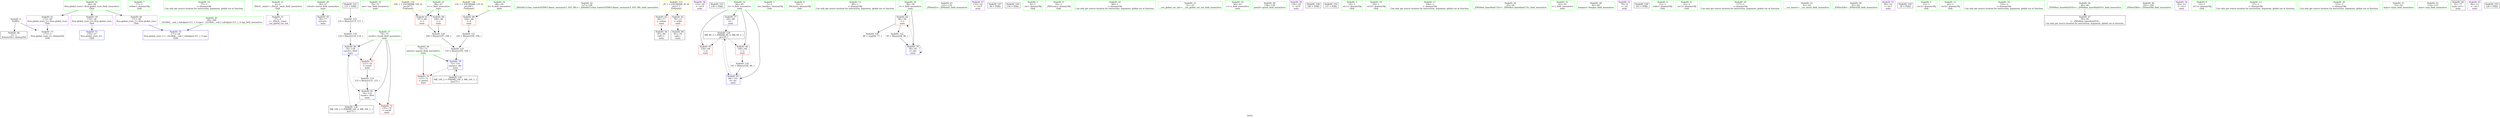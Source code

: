 digraph "SVFG" {
	label="SVFG";

	Node0x5586bac33b10 [shape=record,color=grey,label="{NodeID: 0\nNullPtr}"];
	Node0x5586bac33b10 -> Node0x5586bac47290[style=solid];
	Node0x5586bac33b10 -> Node0x5586bac49b90[style=solid];
	Node0x5586bac450a0 [shape=record,color=green,label="{NodeID: 7\n17\<--1\nstdout\<--dummyObj\nGlob }"];
	Node0x5586bac454d0 [shape=record,color=green,label="{NodeID: 14\n77\<--1\n\<--dummyObj\nCan only get source location for instruction, argument, global var or function.}"];
	Node0x5586bac45b70 [shape=record,color=green,label="{NodeID: 21\n4\<--6\n_ZStL8__ioinit\<--_ZStL8__ioinit_field_insensitive\nGlob }"];
	Node0x5586bac45b70 -> Node0x5586bac48720[style=solid];
	Node0x5586bac46270 [shape=record,color=green,label="{NodeID: 28\n56\<--57\nretval\<--retval_field_insensitive\nmain\n}"];
	Node0x5586bac46270 -> Node0x5586bac49c90[style=solid];
	Node0x5586bac4c460 [shape=record,color=grey,label="{NodeID: 118\n118 = Binary(116, 119, )\n}"];
	Node0x5586bac4c460 -> Node0x5586bac49fd0[style=solid];
	Node0x5586bac46820 [shape=record,color=green,label="{NodeID: 35\n70\<--71\nans\<--ans_field_insensitive\nmain\n}"];
	Node0x5586bac4cee0 [shape=record,color=grey,label="{NodeID: 125\n110 = Binary(105, 109, )\n}"];
	Node0x5586bac4cee0 -> Node0x5586bac49f00[style=solid];
	Node0x5586bac46e90 [shape=record,color=green,label="{NodeID: 42\n127\<--128\n_ZStlsISt11char_traitsIcEERSt13basic_ostreamIcT_ES5_PKc\<--_ZStlsISt11char_traitsIcEERSt13basic_ostreamIcT_ES5_PKc_field_insensitive\n}"];
	Node0x5586bac48580 [shape=record,color=black,label="{NodeID: 49\n81\<--78\ncall\<--\nmain\n}"];
	Node0x5586bac48b30 [shape=record,color=purple,label="{NodeID: 56\n125\<--20\n\<--.str.4\nmain\n}"];
	Node0x5586bac49170 [shape=record,color=red,label="{NodeID: 63\n84\<--17\n\<--stdout\nmain\n}"];
	Node0x5586bac49170 -> Node0x5586bac48650[style=solid];
	Node0x5586bac575d0 [shape=record,color=black,label="{NodeID: 153\n130 = PHI()\n}"];
	Node0x5586bac49720 [shape=record,color=red,label="{NodeID: 70\n112\<--72\n\<--param\nmain\n}"];
	Node0x5586bac49d60 [shape=record,color=blue,label="{NodeID: 77\n64\<--89\nii\<--\nmain\n}"];
	Node0x5586bac49d60 -> Node0x5586bac50340[style=dashed];
	Node0x5586bac339f0 [shape=record,color=green,label="{NodeID: 1\n7\<--1\n__dso_handle\<--dummyObj\nGlob }"];
	Node0x5586bac45130 [shape=record,color=green,label="{NodeID: 8\n18\<--1\n_ZSt3cin\<--dummyObj\nGlob }"];
	Node0x5586bac455a0 [shape=record,color=green,label="{NodeID: 15\n89\<--1\n\<--dummyObj\nCan only get source location for instruction, argument, global var or function.}"];
	Node0x5586bac45c70 [shape=record,color=green,label="{NodeID: 22\n26\<--30\nllvm.global_ctors\<--llvm.global_ctors_field_insensitive\nGlob }"];
	Node0x5586bac45c70 -> Node0x5586bac48da0[style=solid];
	Node0x5586bac45c70 -> Node0x5586bac48ea0[style=solid];
	Node0x5586bac45c70 -> Node0x5586bac48fa0[style=solid];
	Node0x5586bac46340 [shape=record,color=green,label="{NodeID: 29\n58\<--59\nt\<--t_field_insensitive\nmain\n}"];
	Node0x5586bac46340 -> Node0x5586bac49240[style=solid];
	Node0x5586bac46340 -> Node0x5586bac49e30[style=solid];
	Node0x5586bac4c5e0 [shape=record,color=grey,label="{NodeID: 119\n122 = Binary(121, 123, )\n}"];
	Node0x5586bac4c5e0 -> Node0x5586bac4a0a0[style=solid];
	Node0x5586bac468f0 [shape=record,color=green,label="{NodeID: 36\n72\<--73\nparam\<--param_field_insensitive\nmain\n}"];
	Node0x5586bac468f0 -> Node0x5586bac49720[style=solid];
	Node0x5586bac468f0 -> Node0x5586bac49f00[style=solid];
	Node0x5586bac4d060 [shape=record,color=grey,label="{NodeID: 126\n98 = cmp(94, 77, )\n}"];
	Node0x5586bac46f90 [shape=record,color=green,label="{NodeID: 43\n131\<--132\n_ZNSolsEi\<--_ZNSolsEi_field_insensitive\n}"];
	Node0x5586bac48650 [shape=record,color=black,label="{NodeID: 50\n87\<--84\ncall1\<--\nmain\n}"];
	Node0x5586bac48c00 [shape=record,color=purple,label="{NodeID: 57\n133\<--22\n\<--.str.5\nmain\n}"];
	Node0x5586baa96aa0 [shape=record,color=black,label="{NodeID: 147\n90 = PHI()\n}"];
	Node0x5586bac49240 [shape=record,color=red,label="{NodeID: 64\n94\<--58\n\<--t\nmain\n}"];
	Node0x5586bac49240 -> Node0x5586bac4ca60[style=solid];
	Node0x5586bac49240 -> Node0x5586bac4d060[style=solid];
	Node0x5586bac576d0 [shape=record,color=black,label="{NodeID: 154\n134 = PHI()\n}"];
	Node0x5586bac497f0 [shape=record,color=red,label="{NodeID: 71\n121\<--74\n\<--result\nmain\n}"];
	Node0x5586bac497f0 -> Node0x5586bac4c5e0[style=solid];
	Node0x5586bac49e30 [shape=record,color=blue,label="{NodeID: 78\n58\<--95\nt\<--dec\nmain\n}"];
	Node0x5586bac49e30 -> Node0x5586bac49240[style=dashed];
	Node0x5586bac49e30 -> Node0x5586bac49e30[style=dashed];
	Node0x5586bac44620 [shape=record,color=green,label="{NodeID: 2\n8\<--1\n.str\<--dummyObj\nGlob }"];
	Node0x5586bac451c0 [shape=record,color=green,label="{NodeID: 9\n19\<--1\n_ZSt4cout\<--dummyObj\nGlob }"];
	Node0x5586bac45670 [shape=record,color=green,label="{NodeID: 16\n96\<--1\n\<--dummyObj\nCan only get source location for instruction, argument, global var or function.}"];
	Node0x5586bac45d70 [shape=record,color=green,label="{NodeID: 23\n31\<--32\n__cxx_global_var_init\<--__cxx_global_var_init_field_insensitive\n}"];
	Node0x5586bac46410 [shape=record,color=green,label="{NodeID: 30\n60\<--61\nn\<--n_field_insensitive\nmain\n}"];
	Node0x5586bac4c760 [shape=record,color=grey,label="{NodeID: 120\n109 = Binary(107, 108, )\n}"];
	Node0x5586bac4c760 -> Node0x5586bac4cee0[style=solid];
	Node0x5586bac469c0 [shape=record,color=green,label="{NodeID: 37\n74\<--75\nresult\<--result_field_insensitive\nmain\n}"];
	Node0x5586bac469c0 -> Node0x5586bac497f0[style=solid];
	Node0x5586bac469c0 -> Node0x5586bac498c0[style=solid];
	Node0x5586bac469c0 -> Node0x5586bac49fd0[style=solid];
	Node0x5586bac469c0 -> Node0x5586bac4a0a0[style=solid];
	Node0x5586bac47090 [shape=record,color=green,label="{NodeID: 44\n138\<--139\nprintf\<--printf_field_insensitive\n}"];
	Node0x5586bac48720 [shape=record,color=purple,label="{NodeID: 51\n37\<--4\n\<--_ZStL8__ioinit\n__cxx_global_var_init\n}"];
	Node0x5586bac48cd0 [shape=record,color=purple,label="{NodeID: 58\n136\<--24\n\<--.str.6\nmain\n}"];
	Node0x5586bac566c0 [shape=record,color=black,label="{NodeID: 148\n100 = PHI()\n}"];
	Node0x5586bac49310 [shape=record,color=red,label="{NodeID: 65\n129\<--64\n\<--ii\nmain\n}"];
	Node0x5586bac577a0 [shape=record,color=black,label="{NodeID: 155\n137 = PHI()\n}"];
	Node0x5586bac498c0 [shape=record,color=red,label="{NodeID: 72\n135\<--74\n\<--result\nmain\n}"];
	Node0x5586bac49f00 [shape=record,color=blue,label="{NodeID: 79\n72\<--110\nparam\<--div\nmain\n}"];
	Node0x5586bac49f00 -> Node0x5586bac49720[style=dashed];
	Node0x5586bac49f00 -> Node0x5586bac50840[style=dashed];
	Node0x5586bac446b0 [shape=record,color=green,label="{NodeID: 3\n10\<--1\n.str.1\<--dummyObj\nGlob }"];
	Node0x5586bac45250 [shape=record,color=green,label="{NodeID: 10\n20\<--1\n.str.4\<--dummyObj\nGlob }"];
	Node0x5586bac45770 [shape=record,color=green,label="{NodeID: 17\n106\<--1\n\<--dummyObj\nCan only get source location for instruction, argument, global var or function.}"];
	Node0x5586bac45e70 [shape=record,color=green,label="{NodeID: 24\n35\<--36\n_ZNSt8ios_base4InitC1Ev\<--_ZNSt8ios_base4InitC1Ev_field_insensitive\n}"];
	Node0x5586bac464e0 [shape=record,color=green,label="{NodeID: 31\n62\<--63\ni\<--i_field_insensitive\nmain\n}"];
	Node0x5586bac4c8e0 [shape=record,color=grey,label="{NodeID: 121\n105 = Binary(104, 106, )\n}"];
	Node0x5586bac4c8e0 -> Node0x5586bac4cee0[style=solid];
	Node0x5586bac46a90 [shape=record,color=green,label="{NodeID: 38\n82\<--83\nfreopen\<--freopen_field_insensitive\n}"];
	Node0x5586bac50340 [shape=record,color=black,label="{NodeID: 128\nMR_8V_3 = PHI(MR_8V_4, MR_8V_2, )\npts\{65 \}\n}"];
	Node0x5586bac50340 -> Node0x5586bac49310[style=dashed];
	Node0x5586bac50340 -> Node0x5586bac493e0[style=dashed];
	Node0x5586bac50340 -> Node0x5586bac4a170[style=dashed];
	Node0x5586bac47190 [shape=record,color=green,label="{NodeID: 45\n28\<--166\n_GLOBAL__sub_I_rahuljain1311_1_0.cpp\<--_GLOBAL__sub_I_rahuljain1311_1_0.cpp_field_insensitive\n}"];
	Node0x5586bac47190 -> Node0x5586bac49a90[style=solid];
	Node0x5586bac52000 [shape=record,color=yellow,style=double,label="{NodeID: 135\n10V_1 = ENCHI(MR_10V_0)\npts\{67 \}\nFun[main]}"];
	Node0x5586bac52000 -> Node0x5586bac494b0[style=dashed];
	Node0x5586bac52000 -> Node0x5586bac49580[style=dashed];
	Node0x5586bac487f0 [shape=record,color=purple,label="{NodeID: 52\n79\<--8\n\<--.str\nmain\n}"];
	Node0x5586bac48da0 [shape=record,color=purple,label="{NodeID: 59\n170\<--26\nllvm.global_ctors_0\<--llvm.global_ctors\nGlob }"];
	Node0x5586bac48da0 -> Node0x5586bac49990[style=solid];
	Node0x5586bac56820 [shape=record,color=black,label="{NodeID: 149\n103 = PHI()\n}"];
	Node0x5586bac493e0 [shape=record,color=red,label="{NodeID: 66\n140\<--64\n\<--ii\nmain\n}"];
	Node0x5586bac493e0 -> Node0x5586bac4cd60[style=solid];
	Node0x5586bac49990 [shape=record,color=blue,label="{NodeID: 73\n170\<--27\nllvm.global_ctors_0\<--\nGlob }"];
	Node0x5586bac49fd0 [shape=record,color=blue,label="{NodeID: 80\n74\<--118\nresult\<--div8\nmain\n}"];
	Node0x5586bac49fd0 -> Node0x5586bac497f0[style=dashed];
	Node0x5586bac49fd0 -> Node0x5586bac4a0a0[style=dashed];
	Node0x5586bac44740 [shape=record,color=green,label="{NodeID: 4\n12\<--1\nstdin\<--dummyObj\nGlob }"];
	Node0x5586bac452e0 [shape=record,color=green,label="{NodeID: 11\n22\<--1\n.str.5\<--dummyObj\nGlob }"];
	Node0x5586bac45870 [shape=record,color=green,label="{NodeID: 18\n117\<--1\n\<--dummyObj\nCan only get source location for instruction, argument, global var or function.}"];
	Node0x5586bac45f70 [shape=record,color=green,label="{NodeID: 25\n41\<--42\n__cxa_atexit\<--__cxa_atexit_field_insensitive\n}"];
	Node0x5586bac465b0 [shape=record,color=green,label="{NodeID: 32\n64\<--65\nii\<--ii_field_insensitive\nmain\n}"];
	Node0x5586bac465b0 -> Node0x5586bac49310[style=solid];
	Node0x5586bac465b0 -> Node0x5586bac493e0[style=solid];
	Node0x5586bac465b0 -> Node0x5586bac49d60[style=solid];
	Node0x5586bac465b0 -> Node0x5586bac4a170[style=solid];
	Node0x5586bac4ca60 [shape=record,color=grey,label="{NodeID: 122\n95 = Binary(94, 96, )\n}"];
	Node0x5586bac4ca60 -> Node0x5586bac49e30[style=solid];
	Node0x5586bac46b90 [shape=record,color=green,label="{NodeID: 39\n91\<--92\n_ZNSirsERi\<--_ZNSirsERi_field_insensitive\n}"];
	Node0x5586bac50840 [shape=record,color=black,label="{NodeID: 129\nMR_14V_2 = PHI(MR_14V_3, MR_14V_1, )\npts\{73 \}\n}"];
	Node0x5586bac50840 -> Node0x5586bac49f00[style=dashed];
	Node0x5586bac47290 [shape=record,color=black,label="{NodeID: 46\n2\<--3\ndummyVal\<--dummyVal\n}"];
	Node0x5586bac520e0 [shape=record,color=yellow,style=double,label="{NodeID: 136\n12V_1 = ENCHI(MR_12V_0)\npts\{69 \}\nFun[main]}"];
	Node0x5586bac520e0 -> Node0x5586bac49650[style=dashed];
	Node0x5586bac488c0 [shape=record,color=purple,label="{NodeID: 53\n80\<--10\n\<--.str.1\nmain\n}"];
	Node0x5586bac48ea0 [shape=record,color=purple,label="{NodeID: 60\n171\<--26\nllvm.global_ctors_1\<--llvm.global_ctors\nGlob }"];
	Node0x5586bac48ea0 -> Node0x5586bac49a90[style=solid];
	Node0x5586bac572d0 [shape=record,color=black,label="{NodeID: 150\n38 = PHI()\n}"];
	Node0x5586bac494b0 [shape=record,color=red,label="{NodeID: 67\n107\<--66\n\<--v\nmain\n}"];
	Node0x5586bac494b0 -> Node0x5586bac4c760[style=solid];
	Node0x5586bac49a90 [shape=record,color=blue,label="{NodeID: 74\n171\<--28\nllvm.global_ctors_1\<--_GLOBAL__sub_I_rahuljain1311_1_0.cpp\nGlob }"];
	Node0x5586bac4a0a0 [shape=record,color=blue,label="{NodeID: 81\n74\<--122\nresult\<--div9\nmain\n}"];
	Node0x5586bac4a0a0 -> Node0x5586bac498c0[style=dashed];
	Node0x5586bac4a0a0 -> Node0x5586bac50d40[style=dashed];
	Node0x5586bac447d0 [shape=record,color=green,label="{NodeID: 5\n13\<--1\n.str.2\<--dummyObj\nGlob }"];
	Node0x5586bac45370 [shape=record,color=green,label="{NodeID: 12\n24\<--1\n.str.6\<--dummyObj\nGlob }"];
	Node0x5586bac45970 [shape=record,color=green,label="{NodeID: 19\n119\<--1\n\<--dummyObj\nCan only get source location for instruction, argument, global var or function.}"];
	Node0x5586bac46070 [shape=record,color=green,label="{NodeID: 26\n40\<--46\n_ZNSt8ios_base4InitD1Ev\<--_ZNSt8ios_base4InitD1Ev_field_insensitive\n}"];
	Node0x5586bac46070 -> Node0x5586bac47390[style=solid];
	Node0x5586bac46680 [shape=record,color=green,label="{NodeID: 33\n66\<--67\nv\<--v_field_insensitive\nmain\n}"];
	Node0x5586bac46680 -> Node0x5586bac494b0[style=solid];
	Node0x5586bac46680 -> Node0x5586bac49580[style=solid];
	Node0x5586bac4cbe0 [shape=record,color=grey,label="{NodeID: 123\n116 = Binary(113, 117, )\n}"];
	Node0x5586bac4cbe0 -> Node0x5586bac4c460[style=solid];
	Node0x5586bac46c90 [shape=record,color=green,label="{NodeID: 40\n101\<--102\n_ZNSirsERd\<--_ZNSirsERd_field_insensitive\n}"];
	Node0x5586bac50d40 [shape=record,color=black,label="{NodeID: 130\nMR_16V_2 = PHI(MR_16V_4, MR_16V_1, )\npts\{75 \}\n}"];
	Node0x5586bac50d40 -> Node0x5586bac49fd0[style=dashed];
	Node0x5586bac47390 [shape=record,color=black,label="{NodeID: 47\n39\<--40\n\<--_ZNSt8ios_base4InitD1Ev\nCan only get source location for instruction, argument, global var or function.}"];
	Node0x5586bac48990 [shape=record,color=purple,label="{NodeID: 54\n85\<--13\n\<--.str.2\nmain\n}"];
	Node0x5586bac48fa0 [shape=record,color=purple,label="{NodeID: 61\n172\<--26\nllvm.global_ctors_2\<--llvm.global_ctors\nGlob }"];
	Node0x5586bac48fa0 -> Node0x5586bac49b90[style=solid];
	Node0x5586bac573a0 [shape=record,color=black,label="{NodeID: 151\n113 = PHI()\n}"];
	Node0x5586bac573a0 -> Node0x5586bac4cbe0[style=solid];
	Node0x5586bac49580 [shape=record,color=red,label="{NodeID: 68\n108\<--66\n\<--v\nmain\n}"];
	Node0x5586bac49580 -> Node0x5586bac4c760[style=solid];
	Node0x5586bac49b90 [shape=record,color=blue, style = dotted,label="{NodeID: 75\n172\<--3\nllvm.global_ctors_2\<--dummyVal\nGlob }"];
	Node0x5586bac4a170 [shape=record,color=blue,label="{NodeID: 82\n64\<--141\nii\<--inc\nmain\n}"];
	Node0x5586bac4a170 -> Node0x5586bac50340[style=dashed];
	Node0x5586bac45010 [shape=record,color=green,label="{NodeID: 6\n15\<--1\n.str.3\<--dummyObj\nGlob }"];
	Node0x5586bac45400 [shape=record,color=green,label="{NodeID: 13\n27\<--1\n\<--dummyObj\nCan only get source location for instruction, argument, global var or function.}"];
	Node0x5586bac45a70 [shape=record,color=green,label="{NodeID: 20\n123\<--1\n\<--dummyObj\nCan only get source location for instruction, argument, global var or function.}"];
	Node0x5586bac46170 [shape=record,color=green,label="{NodeID: 27\n53\<--54\nmain\<--main_field_insensitive\n}"];
	Node0x5586bac46750 [shape=record,color=green,label="{NodeID: 34\n68\<--69\nd\<--d_field_insensitive\nmain\n}"];
	Node0x5586bac46750 -> Node0x5586bac49650[style=solid];
	Node0x5586bac4cd60 [shape=record,color=grey,label="{NodeID: 124\n141 = Binary(140, 89, )\n}"];
	Node0x5586bac4cd60 -> Node0x5586bac4a170[style=solid];
	Node0x5586bac46d90 [shape=record,color=green,label="{NodeID: 41\n114\<--115\nasin\<--asin_field_insensitive\n}"];
	Node0x5586bac51240 [shape=record,color=yellow,style=double,label="{NodeID: 131\n2V_1 = ENCHI(MR_2V_0)\npts\{1 \}\nFun[main]}"];
	Node0x5586bac51240 -> Node0x5586bac490a0[style=dashed];
	Node0x5586bac51240 -> Node0x5586bac49170[style=dashed];
	Node0x5586bac484b0 [shape=record,color=black,label="{NodeID: 48\n55\<--77\nmain_ret\<--\nmain\n}"];
	Node0x5586bac48a60 [shape=record,color=purple,label="{NodeID: 55\n86\<--15\n\<--.str.3\nmain\n}"];
	Node0x5586bac490a0 [shape=record,color=red,label="{NodeID: 62\n78\<--12\n\<--stdin\nmain\n}"];
	Node0x5586bac490a0 -> Node0x5586bac48580[style=solid];
	Node0x5586bac574d0 [shape=record,color=black,label="{NodeID: 152\n126 = PHI()\n}"];
	Node0x5586bac49650 [shape=record,color=red,label="{NodeID: 69\n104\<--68\n\<--d\nmain\n}"];
	Node0x5586bac49650 -> Node0x5586bac4c8e0[style=solid];
	Node0x5586bac49c90 [shape=record,color=blue,label="{NodeID: 76\n56\<--77\nretval\<--\nmain\n}"];
}

